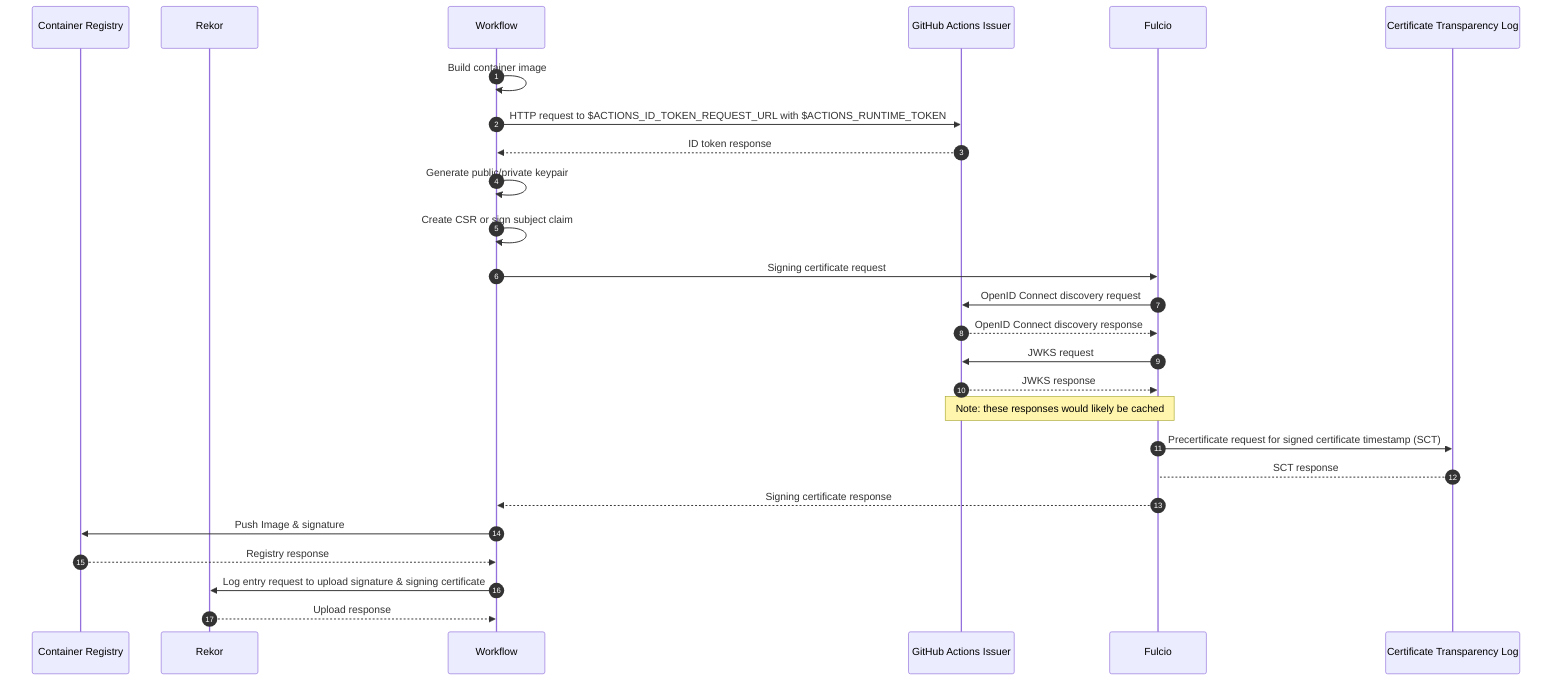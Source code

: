 %% npm install -g @mermaid-js/mermaid-cli
%% mmdc -t dark -i fulcio.mmd -o fulcio.svg -b black

sequenceDiagram
    autonumber
    participant CR as Container Registry
    participant Rekor
    participant Workflow
    participant GHA as GitHub Actions Issuer
    participant Fulcio
    participant CTL as Certificate Transparency Log
    Workflow->>Workflow: Build container image
    Workflow->>GHA: HTTP request to $ACTIONS_ID_TOKEN_REQUEST_URL with $ACTIONS_RUNTIME_TOKEN
    GHA-->>Workflow: ID token response
    Workflow->>Workflow: Generate public/private keypair
    Workflow->>Workflow: Create CSR or sign subject claim
    Workflow->>Fulcio: Signing certificate request
    Fulcio->>GHA: OpenID Connect discovery request
    GHA-->>Fulcio: OpenID Connect discovery response
    Fulcio->>GHA: JWKS request
    GHA-->>Fulcio: JWKS response
    Note over Fulcio,GHA: Note: these responses would likely be cached
    Fulcio->>CTL: Precertificate request for signed certificate timestamp (SCT)
    CTL-->Fulcio: SCT response
    Fulcio-->>Workflow: Signing certificate response
    Workflow->>CR: Push Image & signature
    CR-->>Workflow: Registry response
    Workflow->>Rekor: Log entry request to upload signature & signing certificate
    Rekor-->>Workflow: Upload response